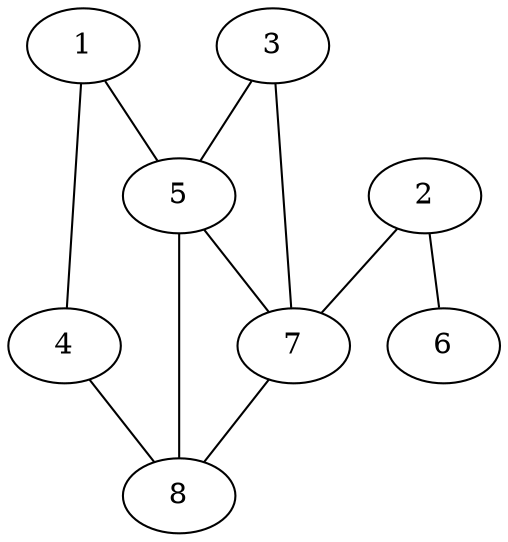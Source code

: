 graph g {
1;
2;
3;
4;
5;
6;
7;
8;
1 -- 4;
1 -- 5;
2 -- 6;
2 -- 7;
3 -- 5;
3 -- 7;
4 -- 8;
5 -- 7;
5 -- 8;
7 -- 8;
}
